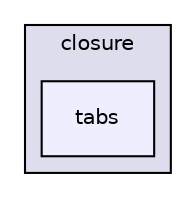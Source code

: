 digraph "libs/angular/angular-material-fileinput-master/bower_components/angular-material/modules/closure/tabs" {
  compound=true
  node [ fontsize="10", fontname="Helvetica"];
  edge [ labelfontsize="10", labelfontname="Helvetica"];
  subgraph clusterdir_9508a65cdb91278c0406c0d6c7b30c42 {
    graph [ bgcolor="#ddddee", pencolor="black", label="closure" fontname="Helvetica", fontsize="10", URL="dir_9508a65cdb91278c0406c0d6c7b30c42.html"]
  dir_cae9ecb6ae2f07fbf6bcd6ca9ed0c555 [shape=box, label="tabs", style="filled", fillcolor="#eeeeff", pencolor="black", URL="dir_cae9ecb6ae2f07fbf6bcd6ca9ed0c555.html"];
  }
}
